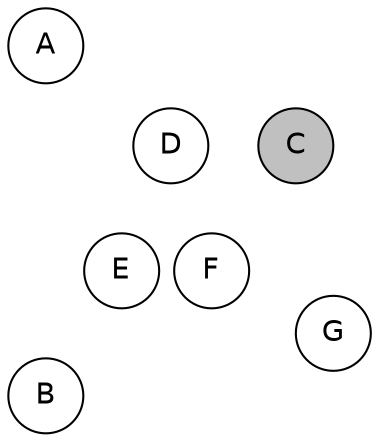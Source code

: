 
graph {

layout = circo;
mindist = .1

node [shape = circle, fontname = Helvetica, margin = 0, style = filled]
edge [style=invis]

subgraph 1 {
	E -- F -- F# -- G -- G# -- A -- A# -- B -- C -- C# -- D -- D# -- E
}

C [fillcolor = gray];
C# [fillcolor = white];
D [fillcolor = white];
D# [fillcolor = gray];
E [fillcolor = white];
F [fillcolor = white];
F# [fillcolor = white];
G [fillcolor = white];
G# [fillcolor = white];
A [fillcolor = white];
A# [fillcolor = cadetblue1];
B [fillcolor = white];
}
